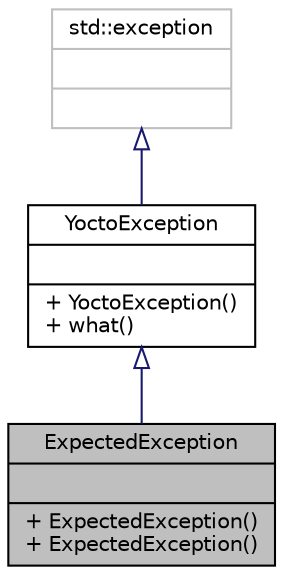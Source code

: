 digraph "ExpectedException"
{
 // LATEX_PDF_SIZE
  edge [fontname="Helvetica",fontsize="10",labelfontname="Helvetica",labelfontsize="10"];
  node [fontname="Helvetica",fontsize="10",shape=record];
  Node1 [label="{ExpectedException\n||+ ExpectedException()\l+ ExpectedException()\l}",height=0.2,width=0.4,color="black", fillcolor="grey75", style="filled", fontcolor="black",tooltip="Exception for cases when something was expected but wrong thing was given."];
  Node2 -> Node1 [dir="back",color="midnightblue",fontsize="10",style="solid",arrowtail="onormal"];
  Node2 [label="{YoctoException\n||+ YoctoException()\l+ what()\l}",height=0.2,width=0.4,color="black", fillcolor="white", style="filled",URL="$class_yocto_exception.html",tooltip="The base class of all exceptions in Yocto."];
  Node3 -> Node2 [dir="back",color="midnightblue",fontsize="10",style="solid",arrowtail="onormal"];
  Node3 [label="{std::exception\n||}",height=0.2,width=0.4,color="grey75", fillcolor="white", style="filled",tooltip="STL class."];
}
